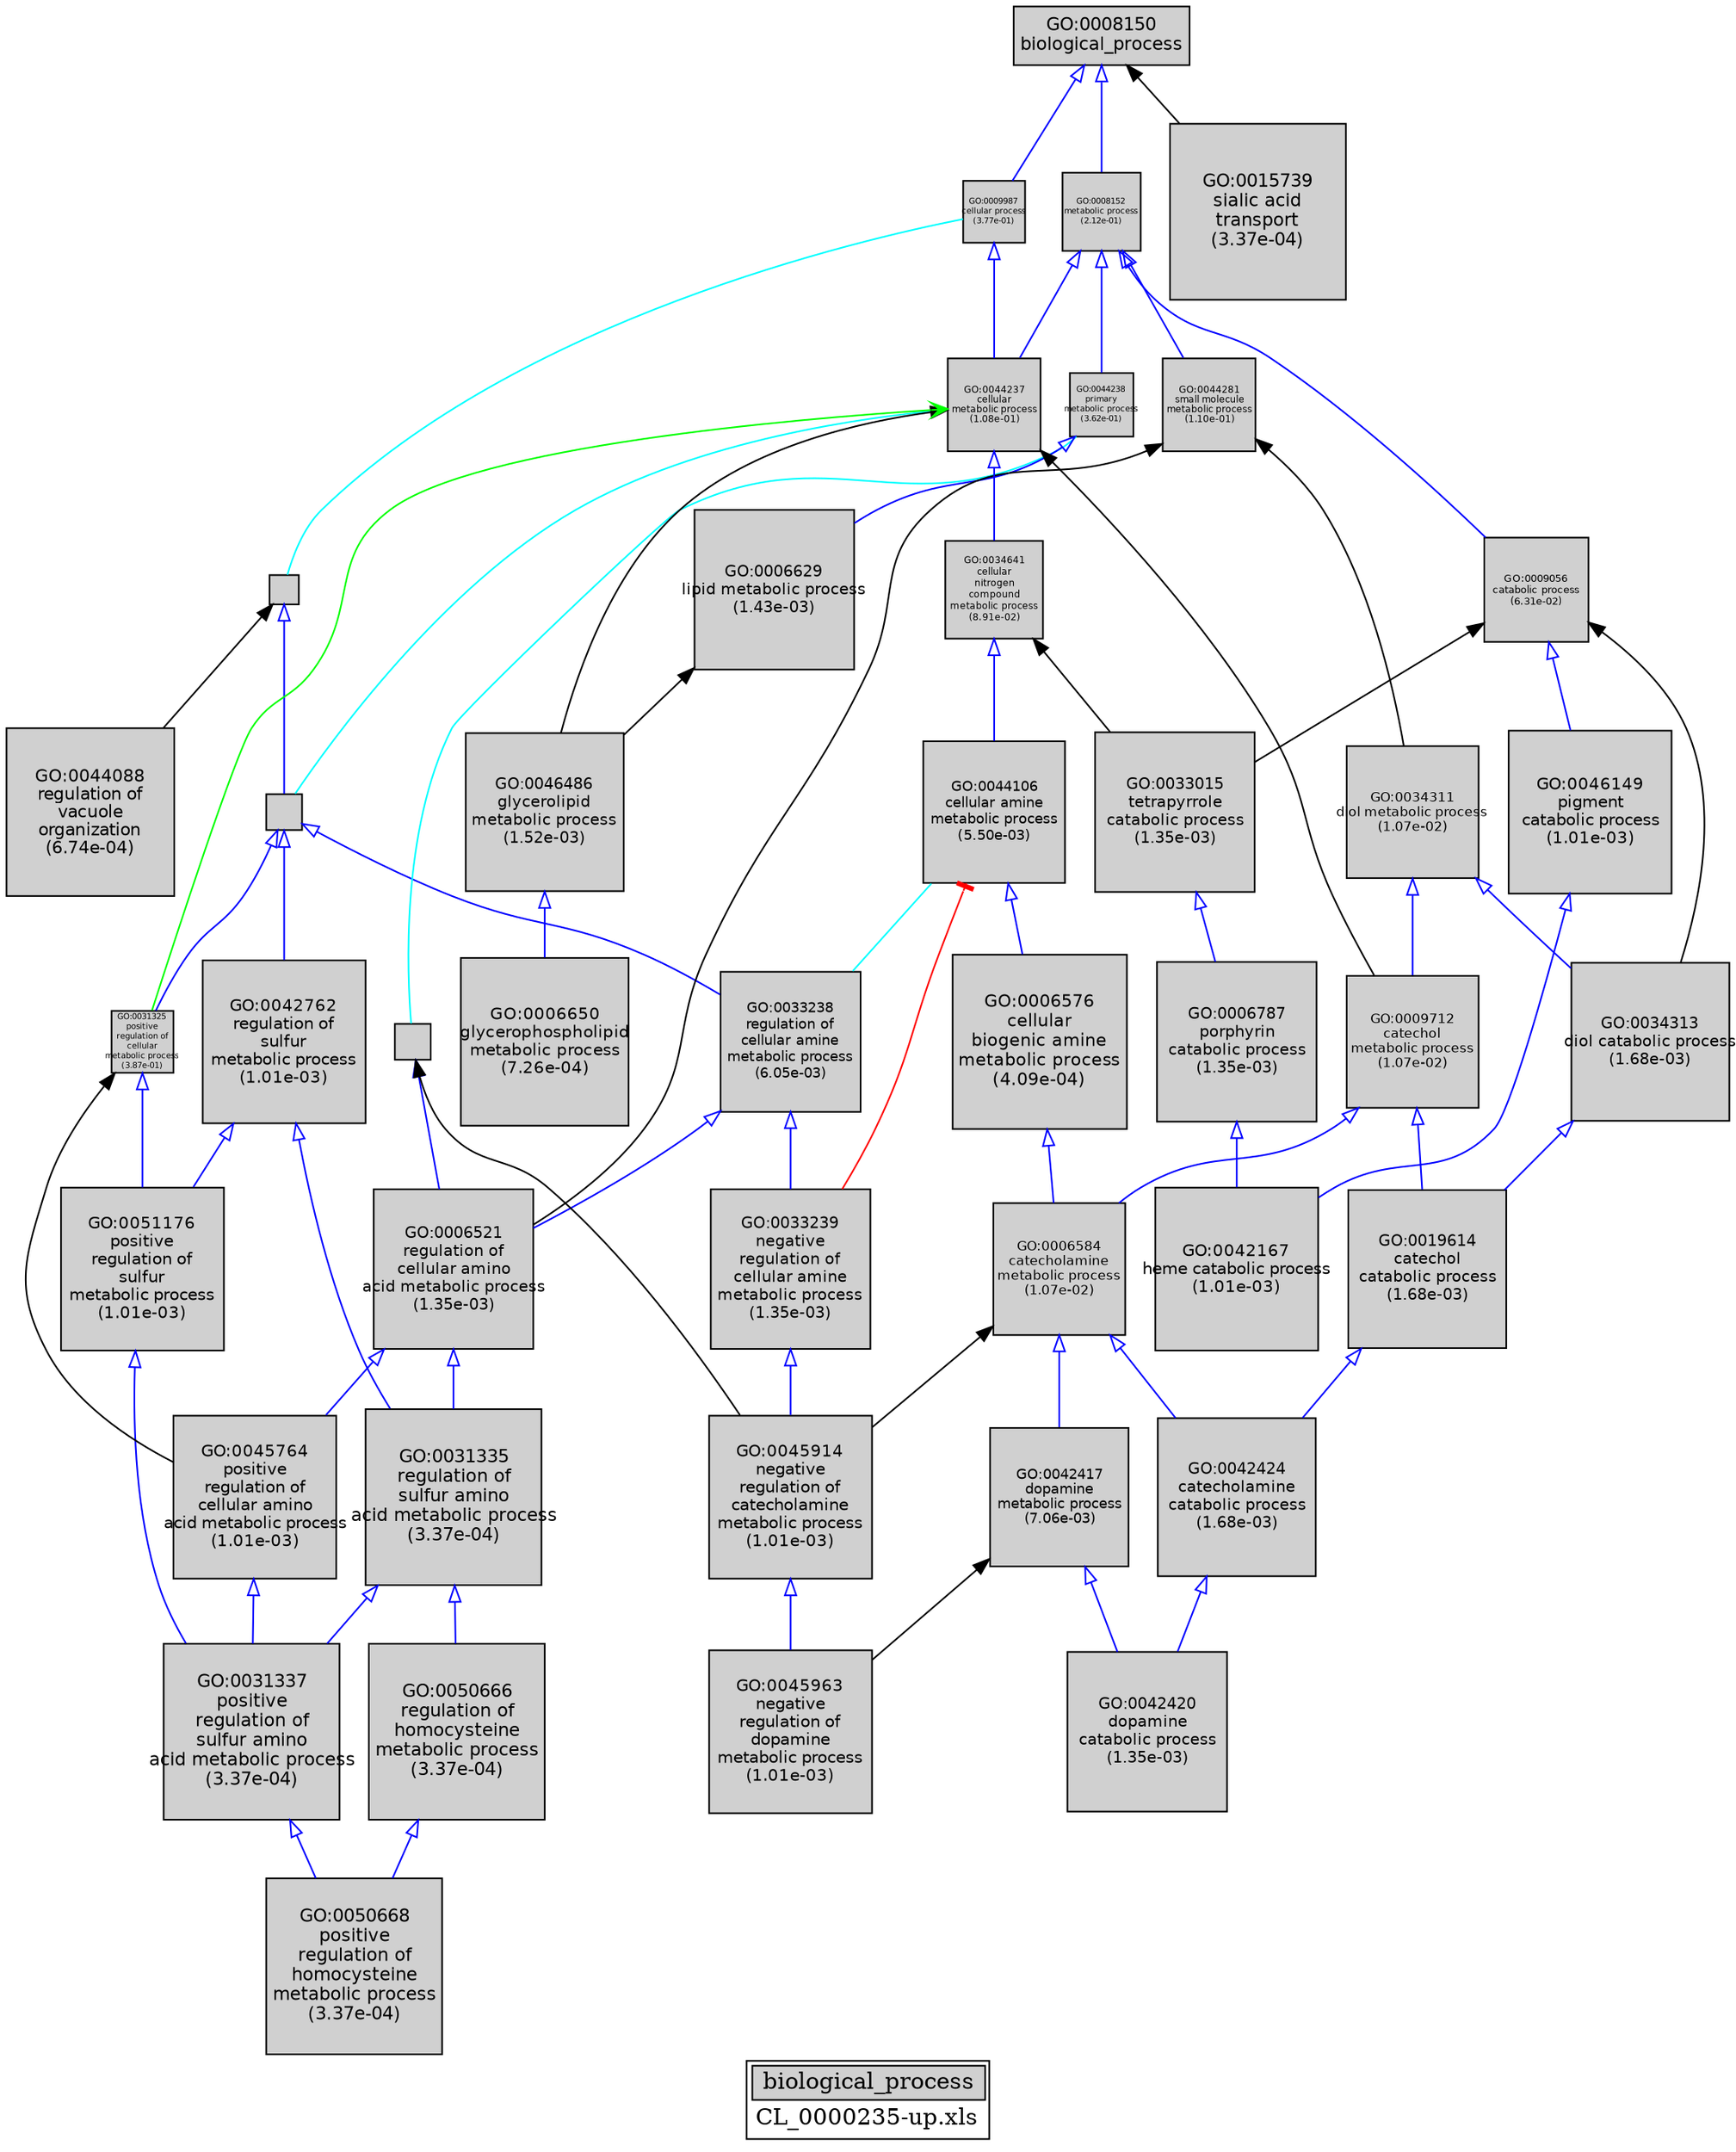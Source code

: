 digraph "biological_process" {
graph [ bgcolor = "#FFFFFF", label = <<TABLE COLOR="black" BGCOLOR="white"><TR><TD COLSPAN="2" BGCOLOR="#D0D0D0"><FONT COLOR="black">biological_process</FONT></TD></TR><TR><TD BORDER="0">CL_0000235-up.xls</TD></TR></TABLE>> ];
node [ fontname = "Helvetica" ];

subgraph "nodes" {

node [ style = "filled", fixedsize = "true", width = 1, shape = "box", fontsize = 9, fillcolor = "#D0D0D0", fontcolor = "black", color = "black" ];

"GO:0033238" [ URL = "#GO:0033238", label = <<TABLE BORDER="0"><TR><TD>GO:0033238<BR/>regulation of<BR/>cellular amine<BR/>metabolic process<BR/>(6.05e-03)</TD></TR></TABLE>>, width = 1.2003680079, shape = "box", fontsize = 8.6426496569, height = 1.2003680079 ];
"GO:0034641" [ URL = "#GO:0034641", label = <<TABLE BORDER="0"><TR><TD>GO:0034641<BR/>cellular<BR/>nitrogen<BR/>compound<BR/>metabolic process<BR/>(8.91e-02)</TD></TR></TABLE>>, width = 0.829130486724, shape = "box", fontsize = 5.96973950441, height = 0.829130486724 ];
"GO:0042417" [ URL = "#GO:0042417", label = <<TABLE BORDER="0"><TR><TD>GO:0042417<BR/>dopamine<BR/>metabolic process<BR/>(7.06e-03)</TD></TR></TABLE>>, width = 1.18229024393, shape = "box", fontsize = 8.51248975629, height = 1.18229024393 ];
"GO:0031335" [ URL = "#GO:0031335", label = <<TABLE BORDER="0"><TR><TD>GO:0031335<BR/>regulation of<BR/>sulfur amino<BR/>acid metabolic process<BR/>(3.37e-04)</TD></TR></TABLE>>, width = 1.5, shape = "box", fontsize = 10.8, height = 1.5 ];
"GO:0031337" [ URL = "#GO:0031337", label = <<TABLE BORDER="0"><TR><TD>GO:0031337<BR/>positive<BR/>regulation of<BR/>sulfur amino<BR/>acid metabolic process<BR/>(3.37e-04)</TD></TR></TABLE>>, width = 1.5, shape = "box", fontsize = 10.8, height = 1.5 ];
"GO:0080090" [ URL = "#GO:0080090", label = "", width = 0.301780746176, shape = "box", height = 0.301780746176 ];
"GO:0045963" [ URL = "#GO:0045963", label = <<TABLE BORDER="0"><TR><TD>GO:0045963<BR/>negative<BR/>regulation of<BR/>dopamine<BR/>metabolic process<BR/>(1.01e-03)</TD></TR></TABLE>>, width = 1.39366111537, shape = "box", fontsize = 10.0343600307, height = 1.39366111537 ];
"GO:0046149" [ URL = "#GO:0046149", label = <<TABLE BORDER="0"><TR><TD>GO:0046149<BR/>pigment<BR/>catabolic process<BR/>(1.01e-03)</TD></TR></TABLE>>, width = 1.39366111537, shape = "box", fontsize = 10.0343600307, height = 1.39366111537 ];
"GO:0034311" [ URL = "#GO:0034311", label = <<TABLE BORDER="0"><TR><TD>GO:0034311<BR/>diol metabolic process<BR/>(1.07e-02)</TD></TR></TABLE>>, width = 1.13146791437, shape = "box", fontsize = 8.1465689835, height = 1.13146791437 ];
"GO:0045764" [ URL = "#GO:0045764", label = <<TABLE BORDER="0"><TR><TD>GO:0045764<BR/>positive<BR/>regulation of<BR/>cellular amino<BR/>acid metabolic process<BR/>(1.01e-03)</TD></TR></TABLE>>, width = 1.39366111537, shape = "box", fontsize = 10.0343600307, height = 1.39366111537 ];
"GO:0008152" [ URL = "#GO:0008152", label = <<TABLE BORDER="0"><TR><TD>GO:0008152<BR/>metabolic process<BR/>(2.12e-01)</TD></TR></TABLE>>, width = 0.666825427464, shape = "box", fontsize = 5.0, height = 0.666825427464 ];
"GO:0006521" [ URL = "#GO:0006521", label = <<TABLE BORDER="0"><TR><TD>GO:0006521<BR/>regulation of<BR/>cellular amino<BR/>acid metabolic process<BR/>(1.35e-03)</TD></TR></TABLE>>, width = 1.36445331359, shape = "box", fontsize = 9.82406385782, height = 1.36445331359 ];
"GO:0019614" [ URL = "#GO:0019614", label = <<TABLE BORDER="0"><TR><TD>GO:0019614<BR/>catechol<BR/>catabolic process<BR/>(1.68e-03)</TD></TR></TABLE>>, width = 1.34136323265, shape = "box", fontsize = 9.65781527511, height = 1.34136323265 ];
"GO:0042424" [ URL = "#GO:0042424", label = <<TABLE BORDER="0"><TR><TD>GO:0042424<BR/>catecholamine<BR/>catabolic process<BR/>(1.68e-03)</TD></TR></TABLE>>, width = 1.34136323265, shape = "box", fontsize = 9.65781527511, height = 1.34136323265 ];
"GO:0042420" [ URL = "#GO:0042420", label = <<TABLE BORDER="0"><TR><TD>GO:0042420<BR/>dopamine<BR/>catabolic process<BR/>(1.35e-03)</TD></TR></TABLE>>, width = 1.36445331359, shape = "box", fontsize = 9.82406385782, height = 1.36445331359 ];
"GO:0031323" [ URL = "#GO:0031323", label = "", width = 0.301158690887, shape = "box", height = 0.301158690887 ];
"GO:0044088" [ URL = "#GO:0044088", label = <<TABLE BORDER="0"><TR><TD>GO:0044088<BR/>regulation of<BR/>vacuole<BR/>organization<BR/>(6.74e-04)</TD></TR></TABLE>>, width = 1.43382270134, shape = "box", fontsize = 10.3235234496, height = 1.43382270134 ];
"GO:0009987" [ URL = "#GO:0009987", label = <<TABLE BORDER="0"><TR><TD>GO:0009987<BR/>cellular process<BR/>(3.77e-01)</TD></TR></TABLE>>, width = 0.532291355997, shape = "box", fontsize = 5.0, height = 0.532291355997 ];
"GO:0015739" [ URL = "#GO:0015739", label = <<TABLE BORDER="0"><TR><TD>GO:0015739<BR/>sialic acid<BR/>transport<BR/>(3.37e-04)</TD></TR></TABLE>>, width = 1.5, shape = "box", fontsize = 10.8, height = 1.5 ];
"GO:0050794" [ URL = "#GO:0050794", label = "", width = 0.24600151526, shape = "box", height = 0.24600151526 ];
"GO:0006584" [ URL = "#GO:0006584", label = <<TABLE BORDER="0"><TR><TD>GO:0006584<BR/>catecholamine<BR/>metabolic process<BR/>(1.07e-02)</TD></TR></TABLE>>, width = 1.13146791437, shape = "box", fontsize = 8.1465689835, height = 1.13146791437 ];
"GO:0006650" [ URL = "#GO:0006650", label = <<TABLE BORDER="0"><TR><TD>GO:0006650<BR/>glycerophospholipid<BR/>metabolic process<BR/>(7.26e-04)</TD></TR></TABLE>>, width = 1.426530683, shape = "box", fontsize = 10.2710209176, height = 1.426530683 ];
"GO:0045914" [ URL = "#GO:0045914", label = <<TABLE BORDER="0"><TR><TD>GO:0045914<BR/>negative<BR/>regulation of<BR/>catecholamine<BR/>metabolic process<BR/>(1.01e-03)</TD></TR></TABLE>>, width = 1.39366111537, shape = "box", fontsize = 10.0343600307, height = 1.39366111537 ];
"GO:0042167" [ URL = "#GO:0042167", label = <<TABLE BORDER="0"><TR><TD>GO:0042167<BR/>heme catabolic process<BR/>(1.01e-03)</TD></TR></TABLE>>, width = 1.39366111537, shape = "box", fontsize = 10.0343600307, height = 1.39366111537 ];
"GO:0044106" [ URL = "#GO:0044106", label = <<TABLE BORDER="0"><TR><TD>GO:0044106<BR/>cellular amine<BR/>metabolic process<BR/>(5.50e-03)</TD></TR></TABLE>>, width = 1.21143718745, shape = "box", fontsize = 8.72234774968, height = 1.21143718745 ];
"GO:0008150" [ URL = "#GO:0008150", label = <<TABLE BORDER="0"><TR><TD>GO:0008150<BR/>biological_process</TD></TR></TABLE>>, width = 1.5, shape = "box", fontsize = 10.8 ];
"GO:0051176" [ URL = "#GO:0051176", label = <<TABLE BORDER="0"><TR><TD>GO:0051176<BR/>positive<BR/>regulation of<BR/>sulfur<BR/>metabolic process<BR/>(1.01e-03)</TD></TR></TABLE>>, width = 1.39366111537, shape = "box", fontsize = 10.0343600307, height = 1.39366111537 ];
"GO:0009056" [ URL = "#GO:0009056", label = <<TABLE BORDER="0"><TR><TD>GO:0009056<BR/>catabolic process<BR/>(6.31e-02)</TD></TR></TABLE>>, width = 0.885557728019, shape = "box", fontsize = 6.37601564174, height = 0.885557728019 ];
"GO:0044238" [ URL = "#GO:0044238", label = <<TABLE BORDER="0"><TR><TD>GO:0044238<BR/>primary<BR/>metabolic process<BR/>(3.62e-01)</TD></TR></TABLE>>, width = 0.542550741864, shape = "box", fontsize = 5.0, height = 0.542550741864 ];
"GO:0033015" [ URL = "#GO:0033015", label = <<TABLE BORDER="0"><TR><TD>GO:0033015<BR/>tetrapyrrole<BR/>catabolic process<BR/>(1.35e-03)</TD></TR></TABLE>>, width = 1.36445331359, shape = "box", fontsize = 9.82406385782, height = 1.36445331359 ];
"GO:0009712" [ URL = "#GO:0009712", label = <<TABLE BORDER="0"><TR><TD>GO:0009712<BR/>catechol<BR/>metabolic process<BR/>(1.07e-02)</TD></TR></TABLE>>, width = 1.13146791437, shape = "box", fontsize = 8.1465689835, height = 1.13146791437 ];
"GO:0006629" [ URL = "#GO:0006629", label = <<TABLE BORDER="0"><TR><TD>GO:0006629<BR/>lipid metabolic process<BR/>(1.43e-03)</TD></TR></TABLE>>, width = 1.35846531777, shape = "box", fontsize = 9.78095028794, height = 1.35846531777 ];
"GO:0050666" [ URL = "#GO:0050666", label = <<TABLE BORDER="0"><TR><TD>GO:0050666<BR/>regulation of<BR/>homocysteine<BR/>metabolic process<BR/>(3.37e-04)</TD></TR></TABLE>>, width = 1.5, shape = "box", fontsize = 10.8, height = 1.5 ];
"GO:0050668" [ URL = "#GO:0050668", label = <<TABLE BORDER="0"><TR><TD>GO:0050668<BR/>positive<BR/>regulation of<BR/>homocysteine<BR/>metabolic process<BR/>(3.37e-04)</TD></TR></TABLE>>, width = 1.5, shape = "box", fontsize = 10.8, height = 1.5 ];
"GO:0046486" [ URL = "#GO:0046486", label = <<TABLE BORDER="0"><TR><TD>GO:0046486<BR/>glycerolipid<BR/>metabolic process<BR/>(1.52e-03)</TD></TR></TABLE>>, width = 1.35170488023, shape = "box", fontsize = 9.73227513765, height = 1.35170488023 ];
"GO:0042762" [ URL = "#GO:0042762", label = <<TABLE BORDER="0"><TR><TD>GO:0042762<BR/>regulation of<BR/>sulfur<BR/>metabolic process<BR/>(1.01e-03)</TD></TR></TABLE>>, width = 1.39366111537, shape = "box", fontsize = 10.0343600307, height = 1.39366111537 ];
"GO:0044281" [ URL = "#GO:0044281", label = <<TABLE BORDER="0"><TR><TD>GO:0044281<BR/>small molecule<BR/>metabolic process<BR/>(1.10e-01)</TD></TR></TABLE>>, width = 0.793147408012, shape = "box", fontsize = 5.71066133769, height = 0.793147408012 ];
"GO:0006576" [ URL = "#GO:0006576", label = <<TABLE BORDER="0"><TR><TD>GO:0006576<BR/>cellular<BR/>biogenic amine<BR/>metabolic process<BR/>(4.09e-04)</TD></TR></TABLE>>, width = 1.48179129139, shape = "box", fontsize = 10.668897298, height = 1.48179129139 ];
"GO:0044237" [ URL = "#GO:0044237", label = <<TABLE BORDER="0"><TR><TD>GO:0044237<BR/>cellular<BR/>metabolic process<BR/>(1.08e-01)</TD></TR></TABLE>>, width = 0.795403033783, shape = "box", fontsize = 5.72690184324, height = 0.795403033783 ];
"GO:0006787" [ URL = "#GO:0006787", label = <<TABLE BORDER="0"><TR><TD>GO:0006787<BR/>porphyrin<BR/>catabolic process<BR/>(1.35e-03)</TD></TR></TABLE>>, width = 1.36445331359, shape = "box", fontsize = 9.82406385782, height = 1.36445331359 ];
"GO:0031325" [ URL = "#GO:0031325", label = <<TABLE BORDER="0"><TR><TD>GO:0031325<BR/>positive<BR/>regulation of<BR/>cellular<BR/>metabolic process<BR/>(3.87e-01)</TD></TR></TABLE>>, width = 0.525213479934, shape = "box", fontsize = 5.0, height = 0.525213479934 ];
"GO:0034313" [ URL = "#GO:0034313", label = <<TABLE BORDER="0"><TR><TD>GO:0034313<BR/>diol catabolic process<BR/>(1.68e-03)</TD></TR></TABLE>>, width = 1.34136323265, shape = "box", fontsize = 9.65781527511, height = 1.34136323265 ];
"GO:0033239" [ URL = "#GO:0033239", label = <<TABLE BORDER="0"><TR><TD>GO:0033239<BR/>negative<BR/>regulation of<BR/>cellular amine<BR/>metabolic process<BR/>(1.35e-03)</TD></TR></TABLE>>, width = 1.36445331359, shape = "box", fontsize = 9.82406385782, height = 1.36445331359 ];
}
subgraph "edges" {


edge [ dir = "back", weight = 1 ];
subgraph "regulates" {


edge [ color = "cyan", arrowtail = "none" ];
subgraph "positive" {


edge [ color = "green", arrowtail = "vee" ];
"GO:0044237" -> "GO:0031325";
}
subgraph "negative" {


edge [ color = "red", arrowtail = "tee" ];
"GO:0044106" -> "GO:0033239";
}
"GO:0044238" -> "GO:0080090";
"GO:0044237" -> "GO:0031323";
"GO:0009987" -> "GO:0050794";
"GO:0044106" -> "GO:0033238";
}
subgraph "part_of" {


edge [ color = "purple", arrowtail = "diamond", weight = 2.5 ];
}
subgraph "is_a" {


edge [ color = "blue", arrowtail = "empty", weight = 5.0 ];
"GO:0008152" -> "GO:0044281";
"GO:0008150" -> "GO:0009987";
"GO:0008152" -> "GO:0044238";
"GO:0034311" -> "GO:0034313";
"GO:0042417" -> "GO:0042420";
"GO:0034311" -> "GO:0009712";
"GO:0033238" -> "GO:0033239";
"GO:0006584" -> "GO:0042424";
"GO:0050794" -> "GO:0031323";
"GO:0046149" -> "GO:0042167";
"GO:0006576" -> "GO:0006584";
"GO:0033238" -> "GO:0006521";
"GO:0031337" -> "GO:0050668";
"GO:0080090" -> "GO:0006521";
"GO:0008152" -> "GO:0044237";
"GO:0044238" -> "GO:0006629";
"GO:0045764" -> "GO:0031337";
"GO:0042762" -> "GO:0051176";
"GO:0031325" -> "GO:0051176";
"GO:0009987" -> "GO:0044237";
"GO:0051176" -> "GO:0031337";
"GO:0044237" -> "GO:0034641";
"GO:0009712" -> "GO:0006584";
"GO:0034313" -> "GO:0019614";
"GO:0006521" -> "GO:0031335";
"GO:0031323" -> "GO:0033238";
"GO:0044106" -> "GO:0006576";
"GO:0031323" -> "GO:0031325";
"GO:0033015" -> "GO:0006787";
"GO:0009712" -> "GO:0019614";
"GO:0042424" -> "GO:0042420";
"GO:0050666" -> "GO:0050668";
"GO:0008152" -> "GO:0009056";
"GO:0046486" -> "GO:0006650";
"GO:0031335" -> "GO:0031337";
"GO:0006787" -> "GO:0042167";
"GO:0006584" -> "GO:0042417";
"GO:0031323" -> "GO:0042762";
"GO:0009056" -> "GO:0046149";
"GO:0006521" -> "GO:0045764";
"GO:0045914" -> "GO:0045963";
"GO:0008150" -> "GO:0008152";
"GO:0031335" -> "GO:0050666";
"GO:0033239" -> "GO:0045914";
"GO:0042762" -> "GO:0031335";
"GO:0019614" -> "GO:0042424";
"GO:0034641" -> "GO:0044106";
}
"GO:0031325" -> "GO:0045764";
"GO:0044237" -> "GO:0009712";
"GO:0006629" -> "GO:0046486";
"GO:0050794" -> "GO:0044088";
"GO:0044237" -> "GO:0046486";
"GO:0042417" -> "GO:0045963";
"GO:0009056" -> "GO:0034313";
"GO:0034641" -> "GO:0033015";
"GO:0009056" -> "GO:0033015";
"GO:0044281" -> "GO:0006521";
"GO:0044281" -> "GO:0034311";
"GO:0080090" -> "GO:0045914";
"GO:0006584" -> "GO:0045914";
"GO:0008150" -> "GO:0015739";
}
}
